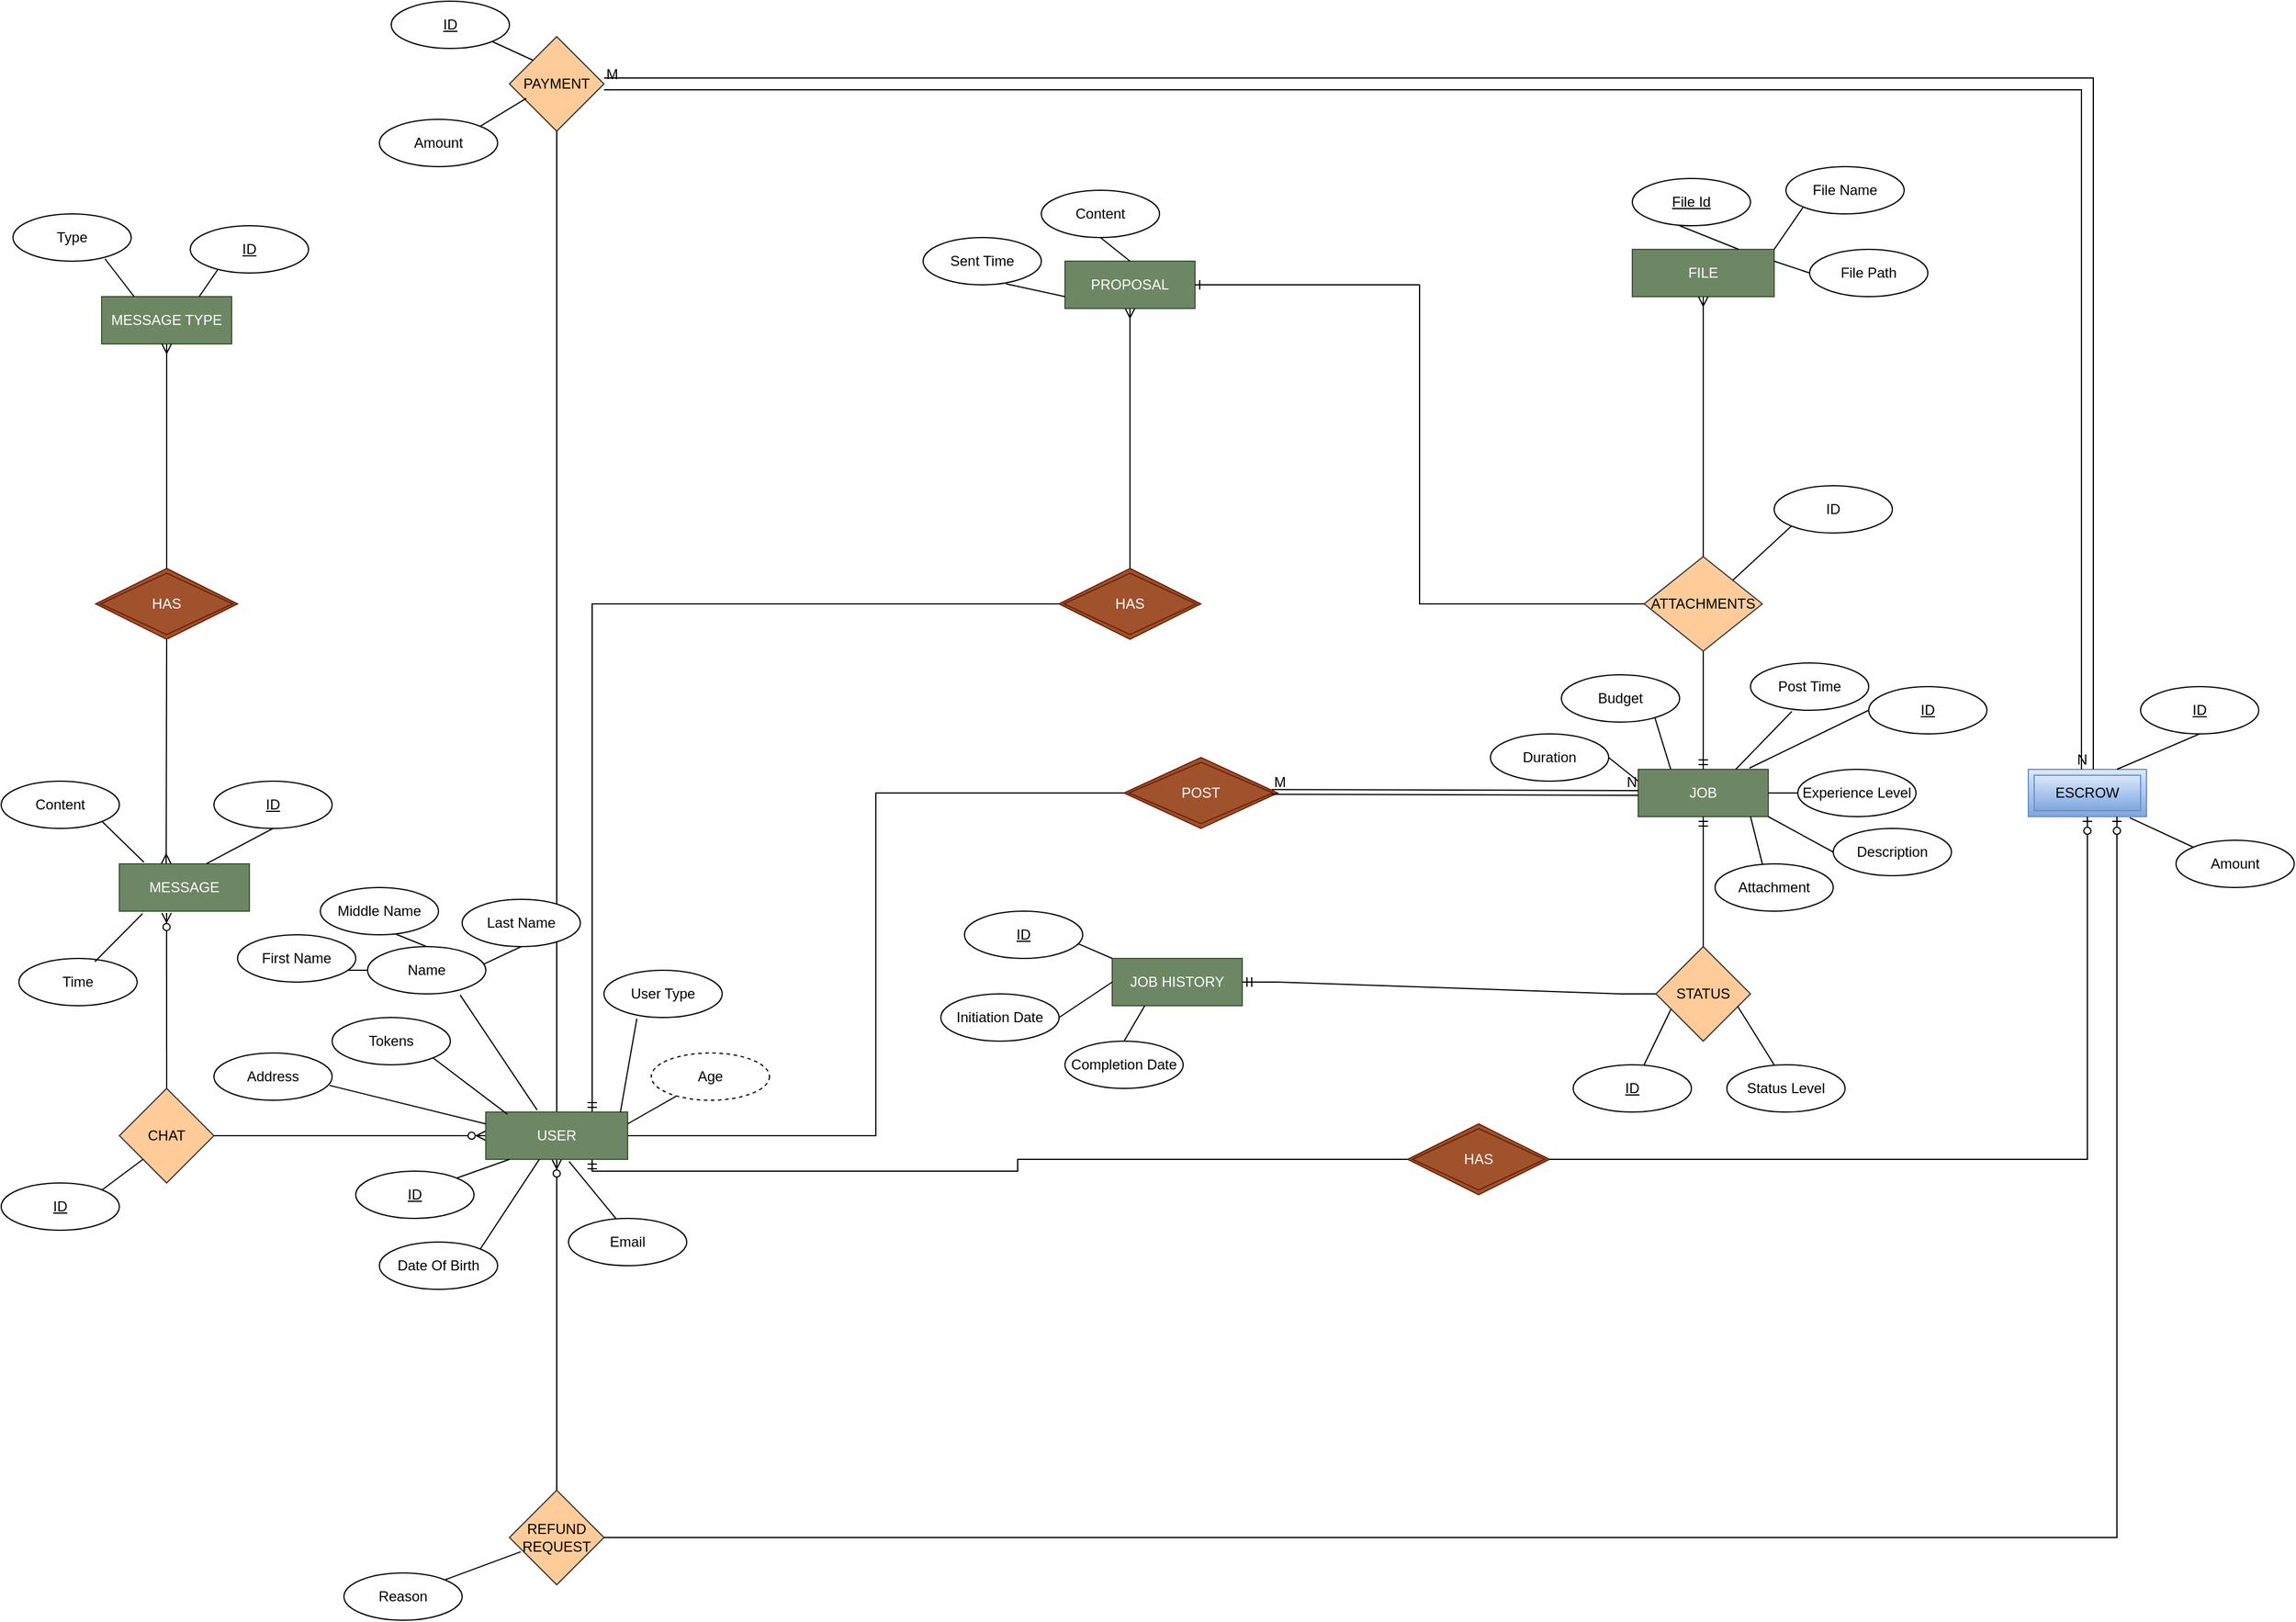 <mxfile version="20.8.0" type="device"><diagram id="jLykfGM4OOGnVrVtUI8B" name="Page-1"><mxGraphModel dx="2666" dy="2072" grid="1" gridSize="10" guides="1" tooltips="1" connect="1" arrows="1" fold="1" page="1" pageScale="1" pageWidth="850" pageHeight="1100" background="none" math="0" shadow="0"><root><mxCell id="0"/><mxCell id="1" parent="0"/><mxCell id="cYF4TJXPTlFzOZwIOMZ9-2" value="PROPOSAL" style="rounded=0;whiteSpace=wrap;html=1;fillColor=#6d8764;strokeColor=#3A5431;fontColor=#ffffff;" vertex="1" parent="1"><mxGeometry x="410" y="-230" width="110" height="40" as="geometry"/></mxCell><mxCell id="cYF4TJXPTlFzOZwIOMZ9-3" value="JOB" style="rounded=0;whiteSpace=wrap;html=1;glass=0;fillColor=#6d8764;strokeColor=#3A5431;fontColor=#ffffff;" vertex="1" parent="1"><mxGeometry x="895" y="200" width="110" height="40" as="geometry"/></mxCell><mxCell id="cYF4TJXPTlFzOZwIOMZ9-4" value="JOB HISTORY" style="rounded=0;whiteSpace=wrap;html=1;glass=0;fillColor=#6d8764;strokeColor=#3A5431;fontColor=#ffffff;" vertex="1" parent="1"><mxGeometry x="450" y="360" width="110" height="40" as="geometry"/></mxCell><mxCell id="cYF4TJXPTlFzOZwIOMZ9-12" value="MESSAGE TYPE" style="rounded=0;whiteSpace=wrap;html=1;glass=0;fillColor=#6d8764;strokeColor=#3A5431;fontColor=#ffffff;" vertex="1" parent="1"><mxGeometry x="-405" y="-200" width="110" height="40" as="geometry"/></mxCell><mxCell id="cYF4TJXPTlFzOZwIOMZ9-14" value="MESSAGE" style="rounded=0;whiteSpace=wrap;html=1;glass=0;fillColor=#6d8764;strokeColor=#3A5431;fontColor=#ffffff;" vertex="1" parent="1"><mxGeometry x="-390" y="280" width="110" height="40" as="geometry"/></mxCell><mxCell id="cYF4TJXPTlFzOZwIOMZ9-17" value="CHAT" style="rhombus;whiteSpace=wrap;html=1;rounded=0;glass=0;fillColor=#ffcc99;strokeColor=#36393d;" vertex="1" parent="1"><mxGeometry x="-390" y="470" width="80" height="80" as="geometry"/></mxCell><mxCell id="cYF4TJXPTlFzOZwIOMZ9-23" value="PAYMENT" style="rhombus;whiteSpace=wrap;html=1;rounded=0;glass=0;fillColor=#ffcc99;strokeColor=#36393d;" vertex="1" parent="1"><mxGeometry x="-60" y="-420" width="80" height="80" as="geometry"/></mxCell><mxCell id="cYF4TJXPTlFzOZwIOMZ9-28" value="STATUS" style="rhombus;whiteSpace=wrap;html=1;rounded=0;glass=0;fillColor=#ffcc99;strokeColor=#36393d;" vertex="1" parent="1"><mxGeometry x="910" y="350" width="80" height="80" as="geometry"/></mxCell><mxCell id="cYF4TJXPTlFzOZwIOMZ9-33" value="REFUND REQUEST" style="rhombus;whiteSpace=wrap;html=1;rounded=0;glass=0;fillColor=#ffcc99;strokeColor=#36393d;" vertex="1" parent="1"><mxGeometry x="-60" y="810" width="80" height="80" as="geometry"/></mxCell><mxCell id="cYF4TJXPTlFzOZwIOMZ9-55" value="FILE" style="whiteSpace=wrap;html=1;rounded=0;glass=0;fillColor=#6d8764;strokeColor=#3A5431;fontColor=#ffffff;" vertex="1" parent="1"><mxGeometry x="890" y="-240" width="120" height="40" as="geometry"/></mxCell><mxCell id="cYF4TJXPTlFzOZwIOMZ9-57" value="ATTACHMENTS" style="rhombus;whiteSpace=wrap;html=1;rounded=0;glass=0;fillColor=#ffcc99;strokeColor=#36393d;" vertex="1" parent="1"><mxGeometry x="900" y="20" width="100" height="80" as="geometry"/></mxCell><mxCell id="cYF4TJXPTlFzOZwIOMZ9-64" value="POST" style="shape=rhombus;double=1;perimeter=rhombusPerimeter;whiteSpace=wrap;html=1;align=center;rounded=0;glass=0;fillColor=#a0522d;strokeColor=#6D1F00;fontColor=#ffffff;" vertex="1" parent="1"><mxGeometry x="460" y="190" width="130" height="60" as="geometry"/></mxCell><mxCell id="cYF4TJXPTlFzOZwIOMZ9-78" value="ESCROW" style="shape=ext;margin=3;double=1;whiteSpace=wrap;html=1;align=center;rounded=0;glass=0;fillColor=#dae8fc;gradientColor=#7ea6e0;strokeColor=#6c8ebf;" vertex="1" parent="1"><mxGeometry x="1225" y="200" width="100" height="40" as="geometry"/></mxCell><mxCell id="cYF4TJXPTlFzOZwIOMZ9-79" value="HAS" style="shape=rhombus;double=1;perimeter=rhombusPerimeter;whiteSpace=wrap;html=1;align=center;rounded=0;glass=0;fillColor=#a0522d;strokeColor=#6D1F00;fontColor=#ffffff;" vertex="1" parent="1"><mxGeometry x="-410" y="30" width="120" height="60" as="geometry"/></mxCell><mxCell id="cYF4TJXPTlFzOZwIOMZ9-80" value="HAS" style="shape=rhombus;double=1;perimeter=rhombusPerimeter;whiteSpace=wrap;html=1;align=center;rounded=0;glass=0;fillColor=#a0522d;strokeColor=#6D1F00;fontColor=#ffffff;" vertex="1" parent="1"><mxGeometry x="700" y="500" width="120" height="60" as="geometry"/></mxCell><mxCell id="cYF4TJXPTlFzOZwIOMZ9-81" value="" style="endArrow=none;html=1;rounded=0;entryX=0;entryY=0.5;entryDx=0;entryDy=0;startArrow=none;edgeStyle=orthogonalEdgeStyle;" edge="1" parent="1" source="cYF4TJXPTlFzOZwIOMZ9-40" target="cYF4TJXPTlFzOZwIOMZ9-64"><mxGeometry relative="1" as="geometry"><mxPoint x="320" y="219" as="sourcePoint"/><mxPoint x="450" y="219" as="targetPoint"/></mxGeometry></mxCell><mxCell id="cYF4TJXPTlFzOZwIOMZ9-84" value="" style="shape=link;html=1;rounded=0;entryX=0;entryY=0.5;entryDx=0;entryDy=0;" edge="1" parent="1" target="cYF4TJXPTlFzOZwIOMZ9-3"><mxGeometry relative="1" as="geometry"><mxPoint x="585" y="219.09" as="sourcePoint"/><mxPoint x="730" y="219" as="targetPoint"/></mxGeometry></mxCell><mxCell id="cYF4TJXPTlFzOZwIOMZ9-85" value="M" style="resizable=0;html=1;align=left;verticalAlign=bottom;rounded=0;glass=0;" connectable="0" vertex="1" parent="cYF4TJXPTlFzOZwIOMZ9-84"><mxGeometry x="-1" relative="1" as="geometry"/></mxCell><mxCell id="cYF4TJXPTlFzOZwIOMZ9-86" value="N" style="resizable=0;html=1;align=right;verticalAlign=bottom;rounded=0;glass=0;" connectable="0" vertex="1" parent="cYF4TJXPTlFzOZwIOMZ9-84"><mxGeometry x="1" relative="1" as="geometry"/></mxCell><mxCell id="cYF4TJXPTlFzOZwIOMZ9-89" value="" style="fontSize=12;html=1;endArrow=ERmandOne;rounded=0;exitX=0.5;exitY=0;exitDx=0;exitDy=0;entryX=0.5;entryY=1;entryDx=0;entryDy=0;" edge="1" parent="1" source="cYF4TJXPTlFzOZwIOMZ9-28" target="cYF4TJXPTlFzOZwIOMZ9-3"><mxGeometry x="-0.761" y="-120" width="100" height="100" relative="1" as="geometry"><mxPoint x="850" y="210" as="sourcePoint"/><mxPoint x="720" y="240" as="targetPoint"/><mxPoint as="offset"/></mxGeometry></mxCell><mxCell id="cYF4TJXPTlFzOZwIOMZ9-90" value="" style="edgeStyle=entityRelationEdgeStyle;fontSize=12;html=1;endArrow=ERmandOne;rounded=0;entryX=1;entryY=0.5;entryDx=0;entryDy=0;exitX=0;exitY=0.5;exitDx=0;exitDy=0;" edge="1" parent="1" source="cYF4TJXPTlFzOZwIOMZ9-28" target="cYF4TJXPTlFzOZwIOMZ9-4"><mxGeometry x="-0.761" y="-140" width="100" height="100" relative="1" as="geometry"><mxPoint x="680" y="350" as="sourcePoint"/><mxPoint x="550" y="330" as="targetPoint"/><mxPoint as="offset"/></mxGeometry></mxCell><mxCell id="cYF4TJXPTlFzOZwIOMZ9-92" value="" style="fontSize=12;html=1;endArrow=ERmany;rounded=0;exitX=0.5;exitY=0;exitDx=0;exitDy=0;entryX=0.5;entryY=1;entryDx=0;entryDy=0;" edge="1" parent="1" source="cYF4TJXPTlFzOZwIOMZ9-79" target="cYF4TJXPTlFzOZwIOMZ9-12"><mxGeometry x="-0.543" y="-15" width="100" height="100" relative="1" as="geometry"><mxPoint x="380" y="-280" as="sourcePoint"/><mxPoint x="90" y="-100" as="targetPoint"/><mxPoint as="offset"/></mxGeometry></mxCell><mxCell id="cYF4TJXPTlFzOZwIOMZ9-93" value="" style="fontSize=12;html=1;endArrow=ERmany;rounded=0;exitX=0.5;exitY=1;exitDx=0;exitDy=0;entryX=0.36;entryY=-0.006;entryDx=0;entryDy=0;entryPerimeter=0;" edge="1" parent="1" source="cYF4TJXPTlFzOZwIOMZ9-79" target="cYF4TJXPTlFzOZwIOMZ9-14"><mxGeometry width="100" height="100" relative="1" as="geometry"><mxPoint x="380" y="200" as="sourcePoint"/><mxPoint x="95" y="110" as="targetPoint"/></mxGeometry></mxCell><mxCell id="cYF4TJXPTlFzOZwIOMZ9-94" value="" style="fontSize=12;html=1;endArrow=ERzeroToMany;endFill=1;rounded=0;exitX=0.5;exitY=0;exitDx=0;exitDy=0;" edge="1" parent="1" source="cYF4TJXPTlFzOZwIOMZ9-33" target="cYF4TJXPTlFzOZwIOMZ9-40"><mxGeometry width="100" height="100" relative="1" as="geometry"><mxPoint x="230" y="590" as="sourcePoint"/><mxPoint x="200" y="570" as="targetPoint"/></mxGeometry></mxCell><mxCell id="cYF4TJXPTlFzOZwIOMZ9-95" value="" style="fontSize=12;html=1;endArrow=ERzeroToOne;endFill=1;rounded=0;exitX=1;exitY=0.5;exitDx=0;exitDy=0;edgeStyle=orthogonalEdgeStyle;entryX=0.75;entryY=1;entryDx=0;entryDy=0;" edge="1" parent="1" source="cYF4TJXPTlFzOZwIOMZ9-33" target="cYF4TJXPTlFzOZwIOMZ9-78"><mxGeometry width="100" height="100" relative="1" as="geometry"><mxPoint x="350" y="550" as="sourcePoint"/><mxPoint x="1070" y="290" as="targetPoint"/></mxGeometry></mxCell><mxCell id="cYF4TJXPTlFzOZwIOMZ9-96" value="" style="fontSize=12;html=1;endArrow=ERmandOne;rounded=0;entryX=0.75;entryY=1;entryDx=0;entryDy=0;edgeStyle=orthogonalEdgeStyle;exitX=0;exitY=0.5;exitDx=0;exitDy=0;" edge="1" parent="1" source="cYF4TJXPTlFzOZwIOMZ9-80" target="cYF4TJXPTlFzOZwIOMZ9-40"><mxGeometry width="100" height="100" relative="1" as="geometry"><mxPoint x="290" y="540" as="sourcePoint"/><mxPoint x="480" y="170" as="targetPoint"/></mxGeometry></mxCell><mxCell id="cYF4TJXPTlFzOZwIOMZ9-98" value="" style="edgeStyle=orthogonalEdgeStyle;fontSize=12;html=1;endArrow=ERzeroToOne;endFill=1;rounded=0;exitX=1;exitY=0.5;exitDx=0;exitDy=0;entryX=0.5;entryY=1;entryDx=0;entryDy=0;" edge="1" parent="1" source="cYF4TJXPTlFzOZwIOMZ9-80" target="cYF4TJXPTlFzOZwIOMZ9-78"><mxGeometry width="100" height="100" relative="1" as="geometry"><mxPoint x="380" y="270" as="sourcePoint"/><mxPoint x="1050" y="250" as="targetPoint"/></mxGeometry></mxCell><mxCell id="cYF4TJXPTlFzOZwIOMZ9-99" value="" style="shape=link;html=1;rounded=0;width=10;exitX=1;exitY=0.5;exitDx=0;exitDy=0;edgeStyle=orthogonalEdgeStyle;entryX=0.5;entryY=0;entryDx=0;entryDy=0;" edge="1" parent="1" source="cYF4TJXPTlFzOZwIOMZ9-23" target="cYF4TJXPTlFzOZwIOMZ9-78"><mxGeometry relative="1" as="geometry"><mxPoint x="430" y="-160.91" as="sourcePoint"/><mxPoint x="1060" y="140" as="targetPoint"/></mxGeometry></mxCell><mxCell id="cYF4TJXPTlFzOZwIOMZ9-100" value="M" style="resizable=0;html=1;align=left;verticalAlign=bottom;rounded=0;glass=0;" connectable="0" vertex="1" parent="cYF4TJXPTlFzOZwIOMZ9-99"><mxGeometry x="-1" relative="1" as="geometry"/></mxCell><mxCell id="cYF4TJXPTlFzOZwIOMZ9-101" value="N" style="resizable=0;html=1;align=right;verticalAlign=bottom;rounded=0;glass=0;" connectable="0" vertex="1" parent="cYF4TJXPTlFzOZwIOMZ9-99"><mxGeometry x="1" relative="1" as="geometry"/></mxCell><mxCell id="cYF4TJXPTlFzOZwIOMZ9-102" value="" style="endArrow=none;html=1;rounded=0;exitX=0.5;exitY=1;exitDx=0;exitDy=0;entryX=0.5;entryY=0;entryDx=0;entryDy=0;" edge="1" parent="1" source="cYF4TJXPTlFzOZwIOMZ9-23" target="cYF4TJXPTlFzOZwIOMZ9-40"><mxGeometry relative="1" as="geometry"><mxPoint x="270" y="-100" as="sourcePoint"/><mxPoint x="250" y="210" as="targetPoint"/></mxGeometry></mxCell><mxCell id="cYF4TJXPTlFzOZwIOMZ9-103" value="" style="fontSize=12;html=1;endArrow=ERzeroToMany;endFill=1;rounded=0;entryX=0.363;entryY=1.036;entryDx=0;entryDy=0;entryPerimeter=0;exitX=0.5;exitY=0;exitDx=0;exitDy=0;" edge="1" parent="1" source="cYF4TJXPTlFzOZwIOMZ9-17" target="cYF4TJXPTlFzOZwIOMZ9-14"><mxGeometry width="100" height="100" relative="1" as="geometry"><mxPoint x="380" y="260" as="sourcePoint"/><mxPoint x="100" y="170" as="targetPoint"/></mxGeometry></mxCell><mxCell id="cYF4TJXPTlFzOZwIOMZ9-104" value="" style="edgeStyle=entityRelationEdgeStyle;fontSize=12;html=1;endArrow=ERzeroToMany;endFill=1;rounded=0;exitX=1;exitY=0.5;exitDx=0;exitDy=0;entryX=0;entryY=0.5;entryDx=0;entryDy=0;" edge="1" parent="1" source="cYF4TJXPTlFzOZwIOMZ9-17" target="cYF4TJXPTlFzOZwIOMZ9-40"><mxGeometry width="100" height="100" relative="1" as="geometry"><mxPoint x="380" y="260" as="sourcePoint"/><mxPoint x="480" y="160" as="targetPoint"/></mxGeometry></mxCell><mxCell id="cYF4TJXPTlFzOZwIOMZ9-105" value="" style="fontSize=12;html=1;endArrow=ERmany;rounded=0;entryX=0.5;entryY=1;entryDx=0;entryDy=0;exitX=0.5;exitY=0;exitDx=0;exitDy=0;" edge="1" parent="1" source="cYF4TJXPTlFzOZwIOMZ9-57" target="cYF4TJXPTlFzOZwIOMZ9-55"><mxGeometry width="100" height="100" relative="1" as="geometry"><mxPoint x="380" y="300" as="sourcePoint"/><mxPoint x="770" y="-30" as="targetPoint"/></mxGeometry></mxCell><mxCell id="cYF4TJXPTlFzOZwIOMZ9-107" value="" style="fontSize=12;html=1;endArrow=ERmandOne;rounded=0;exitX=0.5;exitY=1;exitDx=0;exitDy=0;entryX=0.5;entryY=0;entryDx=0;entryDy=0;" edge="1" parent="1" source="cYF4TJXPTlFzOZwIOMZ9-57" target="cYF4TJXPTlFzOZwIOMZ9-3"><mxGeometry width="100" height="100" relative="1" as="geometry"><mxPoint x="380" y="300" as="sourcePoint"/><mxPoint x="780" y="160" as="targetPoint"/></mxGeometry></mxCell><mxCell id="cYF4TJXPTlFzOZwIOMZ9-108" value="HAS" style="shape=rhombus;double=1;perimeter=rhombusPerimeter;whiteSpace=wrap;html=1;align=center;rounded=0;glass=0;fillColor=#a0522d;strokeColor=#6D1F00;fontColor=#ffffff;" vertex="1" parent="1"><mxGeometry x="405" y="30" width="120" height="60" as="geometry"/></mxCell><mxCell id="cYF4TJXPTlFzOZwIOMZ9-109" value="" style="fontSize=12;html=1;endArrow=ERmandOne;rounded=0;exitX=0;exitY=0.5;exitDx=0;exitDy=0;entryX=0.75;entryY=0;entryDx=0;entryDy=0;edgeStyle=orthogonalEdgeStyle;" edge="1" parent="1" source="cYF4TJXPTlFzOZwIOMZ9-108" target="cYF4TJXPTlFzOZwIOMZ9-40"><mxGeometry width="100" height="100" relative="1" as="geometry"><mxPoint x="380" y="300" as="sourcePoint"/><mxPoint x="310" y="170" as="targetPoint"/></mxGeometry></mxCell><mxCell id="cYF4TJXPTlFzOZwIOMZ9-110" value="" style="fontSize=12;html=1;endArrow=ERmany;rounded=0;exitX=0.5;exitY=0;exitDx=0;exitDy=0;entryX=0.5;entryY=1;entryDx=0;entryDy=0;" edge="1" parent="1" source="cYF4TJXPTlFzOZwIOMZ9-108" target="cYF4TJXPTlFzOZwIOMZ9-2"><mxGeometry width="100" height="100" relative="1" as="geometry"><mxPoint x="380" y="300" as="sourcePoint"/><mxPoint x="480" y="200" as="targetPoint"/></mxGeometry></mxCell><mxCell id="cYF4TJXPTlFzOZwIOMZ9-111" value="" style="fontSize=12;html=1;endArrow=ERone;endFill=1;rounded=0;entryX=1;entryY=0.5;entryDx=0;entryDy=0;exitX=0;exitY=0.5;exitDx=0;exitDy=0;edgeStyle=orthogonalEdgeStyle;" edge="1" parent="1" source="cYF4TJXPTlFzOZwIOMZ9-57" target="cYF4TJXPTlFzOZwIOMZ9-2"><mxGeometry width="100" height="100" relative="1" as="geometry"><mxPoint x="720" y="50" as="sourcePoint"/><mxPoint x="570" y="-20" as="targetPoint"/></mxGeometry></mxCell><mxCell id="cYF4TJXPTlFzOZwIOMZ9-40" value="USER" style="rounded=0;whiteSpace=wrap;html=1;glass=0;fillColor=#6d8764;strokeColor=#3A5431;fontColor=#ffffff;" vertex="1" parent="1"><mxGeometry x="-80" y="490" width="120" height="40" as="geometry"/></mxCell><mxCell id="cYF4TJXPTlFzOZwIOMZ9-124" value="" style="edgeStyle=orthogonalEdgeStyle;rounded=0;orthogonalLoop=1;jettySize=auto;html=1;" edge="1" parent="1" source="cYF4TJXPTlFzOZwIOMZ9-121" target="cYF4TJXPTlFzOZwIOMZ9-123"><mxGeometry relative="1" as="geometry"/></mxCell><mxCell id="cYF4TJXPTlFzOZwIOMZ9-121" value="Name" style="ellipse;whiteSpace=wrap;html=1;align=center;rounded=0;glass=0;" vertex="1" parent="1"><mxGeometry x="-180" y="350" width="100" height="40" as="geometry"/></mxCell><mxCell id="cYF4TJXPTlFzOZwIOMZ9-122" value="ID" style="ellipse;whiteSpace=wrap;html=1;align=center;fontStyle=4;rounded=0;glass=0;" vertex="1" parent="1"><mxGeometry x="-190" y="540" width="100" height="40" as="geometry"/></mxCell><mxCell id="cYF4TJXPTlFzOZwIOMZ9-123" value="First Name" style="ellipse;whiteSpace=wrap;html=1;align=center;rounded=0;glass=0;" vertex="1" parent="1"><mxGeometry x="-290" y="340" width="100" height="40" as="geometry"/></mxCell><mxCell id="cYF4TJXPTlFzOZwIOMZ9-125" value="Middle Name" style="ellipse;whiteSpace=wrap;html=1;align=center;rounded=0;glass=0;" vertex="1" parent="1"><mxGeometry x="-220" y="300" width="100" height="40" as="geometry"/></mxCell><mxCell id="cYF4TJXPTlFzOZwIOMZ9-128" value="Last Name" style="ellipse;whiteSpace=wrap;html=1;align=center;rounded=0;glass=0;" vertex="1" parent="1"><mxGeometry x="-100" y="310" width="100" height="40" as="geometry"/></mxCell><mxCell id="cYF4TJXPTlFzOZwIOMZ9-130" value="Date Of Birth" style="ellipse;whiteSpace=wrap;html=1;align=center;rounded=0;glass=0;" vertex="1" parent="1"><mxGeometry x="-170" y="600" width="100" height="40" as="geometry"/></mxCell><mxCell id="cYF4TJXPTlFzOZwIOMZ9-131" value="User Type" style="ellipse;whiteSpace=wrap;html=1;align=center;rounded=0;glass=0;" vertex="1" parent="1"><mxGeometry x="20" y="370" width="100" height="40" as="geometry"/></mxCell><mxCell id="cYF4TJXPTlFzOZwIOMZ9-132" value="Email" style="ellipse;whiteSpace=wrap;html=1;align=center;rounded=0;glass=0;" vertex="1" parent="1"><mxGeometry x="-10" y="580" width="100" height="40" as="geometry"/></mxCell><mxCell id="cYF4TJXPTlFzOZwIOMZ9-133" value="Address" style="ellipse;whiteSpace=wrap;html=1;align=center;rounded=0;glass=0;" vertex="1" parent="1"><mxGeometry x="-310" y="440" width="100" height="40" as="geometry"/></mxCell><mxCell id="cYF4TJXPTlFzOZwIOMZ9-134" value="Tokens" style="ellipse;whiteSpace=wrap;html=1;align=center;rounded=0;glass=0;" vertex="1" parent="1"><mxGeometry x="-210" y="410" width="100" height="40" as="geometry"/></mxCell><mxCell id="cYF4TJXPTlFzOZwIOMZ9-135" value="Age" style="ellipse;whiteSpace=wrap;html=1;align=center;dashed=1;rounded=0;glass=0;" vertex="1" parent="1"><mxGeometry x="60" y="440" width="100" height="40" as="geometry"/></mxCell><mxCell id="cYF4TJXPTlFzOZwIOMZ9-137" value="" style="endArrow=none;html=1;rounded=0;exitX=0.983;exitY=0.371;exitDx=0;exitDy=0;exitPerimeter=0;entryX=0.5;entryY=1;entryDx=0;entryDy=0;" edge="1" parent="1" source="cYF4TJXPTlFzOZwIOMZ9-121" target="cYF4TJXPTlFzOZwIOMZ9-128"><mxGeometry relative="1" as="geometry"><mxPoint x="-10" y="470" as="sourcePoint"/><mxPoint x="150" y="470" as="targetPoint"/></mxGeometry></mxCell><mxCell id="cYF4TJXPTlFzOZwIOMZ9-138" value="" style="endArrow=none;html=1;rounded=0;exitX=0.643;exitY=0.99;exitDx=0;exitDy=0;exitPerimeter=0;" edge="1" parent="1" source="cYF4TJXPTlFzOZwIOMZ9-125"><mxGeometry relative="1" as="geometry"><mxPoint x="-10" y="470" as="sourcePoint"/><mxPoint x="-130" y="350" as="targetPoint"/></mxGeometry></mxCell><mxCell id="cYF4TJXPTlFzOZwIOMZ9-140" value="" style="endArrow=none;html=1;rounded=0;exitX=0.978;exitY=0.686;exitDx=0;exitDy=0;exitPerimeter=0;entryX=0;entryY=0.25;entryDx=0;entryDy=0;" edge="1" parent="1" source="cYF4TJXPTlFzOZwIOMZ9-133" target="cYF4TJXPTlFzOZwIOMZ9-40"><mxGeometry relative="1" as="geometry"><mxPoint x="-90" y="470" as="sourcePoint"/><mxPoint x="70" y="470" as="targetPoint"/></mxGeometry></mxCell><mxCell id="cYF4TJXPTlFzOZwIOMZ9-141" value="" style="endArrow=none;html=1;rounded=0;exitX=1;exitY=1;exitDx=0;exitDy=0;entryX=0.152;entryY=0.045;entryDx=0;entryDy=0;entryPerimeter=0;" edge="1" parent="1" source="cYF4TJXPTlFzOZwIOMZ9-134" target="cYF4TJXPTlFzOZwIOMZ9-40"><mxGeometry relative="1" as="geometry"><mxPoint x="-201.3" y="482.64" as="sourcePoint"/><mxPoint x="-70" y="510" as="targetPoint"/></mxGeometry></mxCell><mxCell id="cYF4TJXPTlFzOZwIOMZ9-142" value="" style="endArrow=none;html=1;rounded=0;exitX=0.783;exitY=1.023;exitDx=0;exitDy=0;entryX=0.362;entryY=-0.042;entryDx=0;entryDy=0;entryPerimeter=0;exitPerimeter=0;" edge="1" parent="1" source="cYF4TJXPTlFzOZwIOMZ9-121" target="cYF4TJXPTlFzOZwIOMZ9-40"><mxGeometry relative="1" as="geometry"><mxPoint x="-114.799" y="454.204" as="sourcePoint"/><mxPoint x="-51.76" y="501.8" as="targetPoint"/></mxGeometry></mxCell><mxCell id="cYF4TJXPTlFzOZwIOMZ9-143" value="" style="endArrow=none;html=1;rounded=0;exitX=0.278;exitY=1.023;exitDx=0;exitDy=0;entryX=0.949;entryY=0.001;entryDx=0;entryDy=0;entryPerimeter=0;exitPerimeter=0;" edge="1" parent="1" source="cYF4TJXPTlFzOZwIOMZ9-131" target="cYF4TJXPTlFzOZwIOMZ9-40"><mxGeometry relative="1" as="geometry"><mxPoint x="-91.7" y="400.92" as="sourcePoint"/><mxPoint x="-26.56" y="498.32" as="targetPoint"/></mxGeometry></mxCell><mxCell id="cYF4TJXPTlFzOZwIOMZ9-144" value="" style="endArrow=none;html=1;rounded=0;entryX=1;entryY=0.25;entryDx=0;entryDy=0;" edge="1" parent="1" source="cYF4TJXPTlFzOZwIOMZ9-135" target="cYF4TJXPTlFzOZwIOMZ9-40"><mxGeometry relative="1" as="geometry"><mxPoint x="57.8" y="420.92" as="sourcePoint"/><mxPoint x="43.88" y="500.04" as="targetPoint"/></mxGeometry></mxCell><mxCell id="cYF4TJXPTlFzOZwIOMZ9-146" value="" style="endArrow=none;html=1;rounded=0;entryX=0.587;entryY=1.045;entryDx=0;entryDy=0;entryPerimeter=0;exitX=0.4;exitY=0;exitDx=0;exitDy=0;exitPerimeter=0;" edge="1" parent="1" source="cYF4TJXPTlFzOZwIOMZ9-132" target="cYF4TJXPTlFzOZwIOMZ9-40"><mxGeometry relative="1" as="geometry"><mxPoint x="91.447" y="486.418" as="sourcePoint"/><mxPoint x="50" y="510" as="targetPoint"/></mxGeometry></mxCell><mxCell id="cYF4TJXPTlFzOZwIOMZ9-147" value="" style="endArrow=none;html=1;rounded=0;entryX=0.377;entryY=1.001;entryDx=0;entryDy=0;entryPerimeter=0;exitX=1;exitY=0;exitDx=0;exitDy=0;" edge="1" parent="1" source="cYF4TJXPTlFzOZwIOMZ9-130" target="cYF4TJXPTlFzOZwIOMZ9-40"><mxGeometry relative="1" as="geometry"><mxPoint x="10" y="580" as="sourcePoint"/><mxPoint x="0.44" y="541.8" as="targetPoint"/></mxGeometry></mxCell><mxCell id="cYF4TJXPTlFzOZwIOMZ9-148" value="" style="endArrow=none;html=1;rounded=0;entryX=0.167;entryY=1;entryDx=0;entryDy=0;entryPerimeter=0;exitX=1;exitY=0;exitDx=0;exitDy=0;" edge="1" parent="1" source="cYF4TJXPTlFzOZwIOMZ9-122" target="cYF4TJXPTlFzOZwIOMZ9-40"><mxGeometry relative="1" as="geometry"><mxPoint x="-80" y="610" as="sourcePoint"/><mxPoint x="-24.76" y="540.04" as="targetPoint"/></mxGeometry></mxCell><mxCell id="cYF4TJXPTlFzOZwIOMZ9-150" value="Description" style="ellipse;whiteSpace=wrap;html=1;align=center;rounded=0;glass=0;" vertex="1" parent="1"><mxGeometry x="1060" y="250" width="100" height="40" as="geometry"/></mxCell><mxCell id="cYF4TJXPTlFzOZwIOMZ9-151" value="ID" style="ellipse;whiteSpace=wrap;html=1;align=center;fontStyle=4;rounded=0;glass=0;" vertex="1" parent="1"><mxGeometry x="1090" y="130" width="100" height="40" as="geometry"/></mxCell><mxCell id="cYF4TJXPTlFzOZwIOMZ9-152" value="Post Time" style="ellipse;whiteSpace=wrap;html=1;align=center;rounded=0;glass=0;" vertex="1" parent="1"><mxGeometry x="990" y="110" width="100" height="40" as="geometry"/></mxCell><mxCell id="cYF4TJXPTlFzOZwIOMZ9-153" value="Experience Level" style="ellipse;whiteSpace=wrap;html=1;align=center;rounded=0;glass=0;" vertex="1" parent="1"><mxGeometry x="1030" y="200" width="100" height="40" as="geometry"/></mxCell><mxCell id="cYF4TJXPTlFzOZwIOMZ9-154" value="Attachment" style="ellipse;whiteSpace=wrap;html=1;align=center;rounded=0;glass=0;" vertex="1" parent="1"><mxGeometry x="960" y="280" width="100" height="40" as="geometry"/></mxCell><mxCell id="cYF4TJXPTlFzOZwIOMZ9-155" value="Duration" style="ellipse;whiteSpace=wrap;html=1;align=center;rounded=0;glass=0;" vertex="1" parent="1"><mxGeometry x="770" y="170" width="100" height="40" as="geometry"/></mxCell><mxCell id="cYF4TJXPTlFzOZwIOMZ9-156" value="Budget" style="ellipse;whiteSpace=wrap;html=1;align=center;rounded=0;glass=0;" vertex="1" parent="1"><mxGeometry x="830" y="120" width="100" height="40" as="geometry"/></mxCell><mxCell id="cYF4TJXPTlFzOZwIOMZ9-160" value="" style="endArrow=none;html=1;rounded=0;exitX=0.855;exitY=-0.025;exitDx=0;exitDy=0;exitPerimeter=0;entryX=0;entryY=0.5;entryDx=0;entryDy=0;" edge="1" parent="1" source="cYF4TJXPTlFzOZwIOMZ9-3" target="cYF4TJXPTlFzOZwIOMZ9-151"><mxGeometry relative="1" as="geometry"><mxPoint x="890" y="170" as="sourcePoint"/><mxPoint x="1050" y="170" as="targetPoint"/></mxGeometry></mxCell><mxCell id="cYF4TJXPTlFzOZwIOMZ9-161" value="" style="endArrow=none;html=1;rounded=0;exitX=0.75;exitY=0;exitDx=0;exitDy=0;entryX=0.35;entryY=1.025;entryDx=0;entryDy=0;entryPerimeter=0;" edge="1" parent="1" source="cYF4TJXPTlFzOZwIOMZ9-3" target="cYF4TJXPTlFzOZwIOMZ9-152"><mxGeometry relative="1" as="geometry"><mxPoint x="999.05" y="209" as="sourcePoint"/><mxPoint x="1100" y="160" as="targetPoint"/></mxGeometry></mxCell><mxCell id="cYF4TJXPTlFzOZwIOMZ9-162" value="" style="endArrow=none;html=1;rounded=0;" edge="1" parent="1"><mxGeometry relative="1" as="geometry"><mxPoint x="990" y="240" as="sourcePoint"/><mxPoint x="1000" y="280" as="targetPoint"/></mxGeometry></mxCell><mxCell id="cYF4TJXPTlFzOZwIOMZ9-163" value="" style="endArrow=none;html=1;rounded=0;exitX=1;exitY=1;exitDx=0;exitDy=0;entryX=0;entryY=0.5;entryDx=0;entryDy=0;" edge="1" parent="1" source="cYF4TJXPTlFzOZwIOMZ9-3" target="cYF4TJXPTlFzOZwIOMZ9-150"><mxGeometry relative="1" as="geometry"><mxPoint x="1000.0" y="239" as="sourcePoint"/><mxPoint x="1100.95" y="190" as="targetPoint"/></mxGeometry></mxCell><mxCell id="cYF4TJXPTlFzOZwIOMZ9-164" value="" style="endArrow=none;html=1;rounded=0;exitX=0.25;exitY=0;exitDx=0;exitDy=0;entryX=0.79;entryY=0.9;entryDx=0;entryDy=0;entryPerimeter=0;" edge="1" parent="1" source="cYF4TJXPTlFzOZwIOMZ9-3" target="cYF4TJXPTlFzOZwIOMZ9-156"><mxGeometry relative="1" as="geometry"><mxPoint x="1009.05" y="219" as="sourcePoint"/><mxPoint x="1110" y="170" as="targetPoint"/></mxGeometry></mxCell><mxCell id="cYF4TJXPTlFzOZwIOMZ9-165" value="" style="endArrow=none;html=1;rounded=0;entryX=0;entryY=0.25;entryDx=0;entryDy=0;exitX=1;exitY=0.5;exitDx=0;exitDy=0;" edge="1" parent="1" source="cYF4TJXPTlFzOZwIOMZ9-155" target="cYF4TJXPTlFzOZwIOMZ9-3"><mxGeometry relative="1" as="geometry"><mxPoint x="870" y="200" as="sourcePoint"/><mxPoint x="960" y="151" as="targetPoint"/></mxGeometry></mxCell><mxCell id="cYF4TJXPTlFzOZwIOMZ9-166" value="" style="endArrow=none;html=1;rounded=0;exitX=1;exitY=0.5;exitDx=0;exitDy=0;entryX=0;entryY=0.5;entryDx=0;entryDy=0;" edge="1" parent="1" source="cYF4TJXPTlFzOZwIOMZ9-3" target="cYF4TJXPTlFzOZwIOMZ9-153"><mxGeometry relative="1" as="geometry"><mxPoint x="1015" y="250" as="sourcePoint"/><mxPoint x="1070" y="280" as="targetPoint"/></mxGeometry></mxCell><mxCell id="cYF4TJXPTlFzOZwIOMZ9-169" value="ID" style="ellipse;whiteSpace=wrap;html=1;align=center;fontStyle=4;rounded=0;glass=0;" vertex="1" parent="1"><mxGeometry x="325" y="320" width="100" height="40" as="geometry"/></mxCell><mxCell id="cYF4TJXPTlFzOZwIOMZ9-170" value="Initiation Date" style="ellipse;whiteSpace=wrap;html=1;align=center;rounded=0;glass=0;" vertex="1" parent="1"><mxGeometry x="305" y="390" width="100" height="40" as="geometry"/></mxCell><mxCell id="cYF4TJXPTlFzOZwIOMZ9-171" value="Completion Date" style="ellipse;whiteSpace=wrap;html=1;align=center;rounded=0;glass=0;" vertex="1" parent="1"><mxGeometry x="410" y="430" width="100" height="40" as="geometry"/></mxCell><mxCell id="cYF4TJXPTlFzOZwIOMZ9-172" value="" style="endArrow=none;html=1;rounded=0;entryX=1;entryY=0.5;entryDx=0;entryDy=0;exitX=0;exitY=0.5;exitDx=0;exitDy=0;" edge="1" parent="1" source="cYF4TJXPTlFzOZwIOMZ9-4" target="cYF4TJXPTlFzOZwIOMZ9-170"><mxGeometry relative="1" as="geometry"><mxPoint x="550" y="420" as="sourcePoint"/><mxPoint x="560" y="460" as="targetPoint"/></mxGeometry></mxCell><mxCell id="cYF4TJXPTlFzOZwIOMZ9-173" value="" style="endArrow=none;html=1;rounded=0;exitX=0;exitY=0;exitDx=0;exitDy=0;entryX=0.959;entryY=0.686;entryDx=0;entryDy=0;entryPerimeter=0;" edge="1" parent="1" source="cYF4TJXPTlFzOZwIOMZ9-4" target="cYF4TJXPTlFzOZwIOMZ9-169"><mxGeometry relative="1" as="geometry"><mxPoint x="415" y="300" as="sourcePoint"/><mxPoint x="425" y="340" as="targetPoint"/></mxGeometry></mxCell><mxCell id="cYF4TJXPTlFzOZwIOMZ9-174" value="" style="endArrow=none;html=1;rounded=0;exitX=0.25;exitY=1;exitDx=0;exitDy=0;entryX=0.5;entryY=0;entryDx=0;entryDy=0;" edge="1" parent="1" source="cYF4TJXPTlFzOZwIOMZ9-4" target="cYF4TJXPTlFzOZwIOMZ9-171"><mxGeometry relative="1" as="geometry"><mxPoint x="430" y="400" as="sourcePoint"/><mxPoint x="440" y="440" as="targetPoint"/></mxGeometry></mxCell><mxCell id="cYF4TJXPTlFzOZwIOMZ9-175" value="" style="endArrow=none;html=1;rounded=0;exitX=0.158;exitY=0.664;exitDx=0;exitDy=0;exitPerimeter=0;" edge="1" parent="1" source="cYF4TJXPTlFzOZwIOMZ9-28"><mxGeometry x="1" y="-162" relative="1" as="geometry"><mxPoint x="950" y="430" as="sourcePoint"/><mxPoint x="900" y="450" as="targetPoint"/><mxPoint x="97" y="111" as="offset"/></mxGeometry></mxCell><mxCell id="cYF4TJXPTlFzOZwIOMZ9-176" value="" style="endArrow=none;html=1;rounded=0;entryX=0.864;entryY=0.631;entryDx=0;entryDy=0;entryPerimeter=0;" edge="1" parent="1" target="cYF4TJXPTlFzOZwIOMZ9-28"><mxGeometry relative="1" as="geometry"><mxPoint x="1010" y="450" as="sourcePoint"/><mxPoint x="1020" y="300" as="targetPoint"/><Array as="points"/></mxGeometry></mxCell><mxCell id="cYF4TJXPTlFzOZwIOMZ9-177" value="ID" style="ellipse;whiteSpace=wrap;html=1;align=center;fontStyle=4;rounded=0;glass=0;" vertex="1" parent="1"><mxGeometry x="840" y="450" width="100" height="40" as="geometry"/></mxCell><mxCell id="cYF4TJXPTlFzOZwIOMZ9-178" value="Status Level" style="ellipse;whiteSpace=wrap;html=1;align=center;rounded=0;glass=0;" vertex="1" parent="1"><mxGeometry x="970" y="450" width="100" height="40" as="geometry"/></mxCell><mxCell id="cYF4TJXPTlFzOZwIOMZ9-179" value="Sent Time" style="ellipse;whiteSpace=wrap;html=1;align=center;rounded=0;glass=0;" vertex="1" parent="1"><mxGeometry x="290" y="-250" width="100" height="40" as="geometry"/></mxCell><mxCell id="cYF4TJXPTlFzOZwIOMZ9-182" value="Content" style="ellipse;whiteSpace=wrap;html=1;align=center;rounded=0;glass=0;" vertex="1" parent="1"><mxGeometry x="390" y="-290" width="100" height="40" as="geometry"/></mxCell><mxCell id="cYF4TJXPTlFzOZwIOMZ9-183" value="" style="endArrow=none;html=1;rounded=0;entryX=0;entryY=0.75;entryDx=0;entryDy=0;" edge="1" parent="1" target="cYF4TJXPTlFzOZwIOMZ9-2"><mxGeometry x="-1" y="206" relative="1" as="geometry"><mxPoint x="360" y="-210.87" as="sourcePoint"/><mxPoint x="410" y="-200" as="targetPoint"/><mxPoint x="-130" y="46" as="offset"/></mxGeometry></mxCell><mxCell id="cYF4TJXPTlFzOZwIOMZ9-184" value="" style="endArrow=none;html=1;rounded=0;entryX=0.5;entryY=1;entryDx=0;entryDy=0;exitX=0.5;exitY=0;exitDx=0;exitDy=0;" edge="1" parent="1" source="cYF4TJXPTlFzOZwIOMZ9-2" target="cYF4TJXPTlFzOZwIOMZ9-182"><mxGeometry x="-1" y="206" relative="1" as="geometry"><mxPoint x="370.0" y="-200.87" as="sourcePoint"/><mxPoint x="420" y="-190" as="targetPoint"/><mxPoint x="-130" y="46" as="offset"/></mxGeometry></mxCell><mxCell id="cYF4TJXPTlFzOZwIOMZ9-185" value="File Id" style="ellipse;whiteSpace=wrap;html=1;align=center;fontStyle=4;rounded=0;glass=0;" vertex="1" parent="1"><mxGeometry x="890" y="-300" width="100" height="40" as="geometry"/></mxCell><mxCell id="cYF4TJXPTlFzOZwIOMZ9-186" value="File Path" style="ellipse;whiteSpace=wrap;html=1;align=center;rounded=0;glass=0;" vertex="1" parent="1"><mxGeometry x="1040" y="-240" width="100" height="40" as="geometry"/></mxCell><mxCell id="cYF4TJXPTlFzOZwIOMZ9-187" value="File Name" style="ellipse;whiteSpace=wrap;html=1;align=center;rounded=0;glass=0;" vertex="1" parent="1"><mxGeometry x="1020" y="-310" width="100" height="40" as="geometry"/></mxCell><mxCell id="cYF4TJXPTlFzOZwIOMZ9-188" value="" style="endArrow=none;html=1;rounded=0;" edge="1" parent="1"><mxGeometry x="-1" y="206" relative="1" as="geometry"><mxPoint x="930.0" y="-260.0" as="sourcePoint"/><mxPoint x="980" y="-240" as="targetPoint"/><mxPoint x="-130" y="46" as="offset"/></mxGeometry></mxCell><mxCell id="cYF4TJXPTlFzOZwIOMZ9-189" value="" style="endArrow=none;html=1;rounded=0;entryX=0;entryY=1;entryDx=0;entryDy=0;exitX=1;exitY=0;exitDx=0;exitDy=0;" edge="1" parent="1" source="cYF4TJXPTlFzOZwIOMZ9-55" target="cYF4TJXPTlFzOZwIOMZ9-187"><mxGeometry x="-1" y="206" relative="1" as="geometry"><mxPoint x="940" y="-250" as="sourcePoint"/><mxPoint x="990" y="-230" as="targetPoint"/><mxPoint x="-130" y="46" as="offset"/></mxGeometry></mxCell><mxCell id="cYF4TJXPTlFzOZwIOMZ9-190" value="" style="endArrow=none;html=1;rounded=0;exitX=1;exitY=0.25;exitDx=0;exitDy=0;entryX=0;entryY=0.5;entryDx=0;entryDy=0;" edge="1" parent="1" source="cYF4TJXPTlFzOZwIOMZ9-55" target="cYF4TJXPTlFzOZwIOMZ9-186"><mxGeometry x="-1" y="206" relative="1" as="geometry"><mxPoint x="1010" y="-230" as="sourcePoint"/><mxPoint x="1040" y="-220" as="targetPoint"/><mxPoint x="-130" y="46" as="offset"/></mxGeometry></mxCell><mxCell id="cYF4TJXPTlFzOZwIOMZ9-193" value="" style="endArrow=none;html=1;rounded=0;exitX=1;exitY=0;exitDx=0;exitDy=0;entryX=0;entryY=1;entryDx=0;entryDy=0;" edge="1" parent="1" source="cYF4TJXPTlFzOZwIOMZ9-57" target="cYF4TJXPTlFzOZwIOMZ9-194"><mxGeometry relative="1" as="geometry"><mxPoint x="972.5" y="39" as="sourcePoint"/><mxPoint x="1020" y="-10" as="targetPoint"/></mxGeometry></mxCell><mxCell id="cYF4TJXPTlFzOZwIOMZ9-194" value="ID" style="ellipse;whiteSpace=wrap;html=1;align=center;rounded=0;glass=0;" vertex="1" parent="1"><mxGeometry x="1010" y="-40" width="100" height="40" as="geometry"/></mxCell><mxCell id="cYF4TJXPTlFzOZwIOMZ9-195" value="ID" style="ellipse;whiteSpace=wrap;html=1;align=center;fontStyle=4;rounded=0;glass=0;" vertex="1" parent="1"><mxGeometry x="-160" y="-450" width="100" height="40" as="geometry"/></mxCell><mxCell id="cYF4TJXPTlFzOZwIOMZ9-196" value="Amount" style="ellipse;whiteSpace=wrap;html=1;align=center;rounded=0;glass=0;" vertex="1" parent="1"><mxGeometry x="-170" y="-350" width="100" height="40" as="geometry"/></mxCell><mxCell id="cYF4TJXPTlFzOZwIOMZ9-197" value="" style="endArrow=none;html=1;rounded=0;entryX=0.179;entryY=0.653;entryDx=0;entryDy=0;entryPerimeter=0;exitX=1;exitY=0;exitDx=0;exitDy=0;" edge="1" parent="1" source="cYF4TJXPTlFzOZwIOMZ9-196" target="cYF4TJXPTlFzOZwIOMZ9-23"><mxGeometry relative="1" as="geometry"><mxPoint x="-100" y="-350" as="sourcePoint"/><mxPoint x="-30" y="-350" as="targetPoint"/></mxGeometry></mxCell><mxCell id="cYF4TJXPTlFzOZwIOMZ9-198" value="" style="endArrow=none;html=1;rounded=0;entryX=0;entryY=0;entryDx=0;entryDy=0;exitX=1;exitY=1;exitDx=0;exitDy=0;" edge="1" parent="1" source="cYF4TJXPTlFzOZwIOMZ9-195" target="cYF4TJXPTlFzOZwIOMZ9-23"><mxGeometry relative="1" as="geometry"><mxPoint x="-80" y="-410" as="sourcePoint"/><mxPoint y="-410" as="targetPoint"/></mxGeometry></mxCell><mxCell id="cYF4TJXPTlFzOZwIOMZ9-199" value="ID" style="ellipse;whiteSpace=wrap;html=1;align=center;fontStyle=4;rounded=0;glass=0;" vertex="1" parent="1"><mxGeometry x="1320" y="130" width="100" height="40" as="geometry"/></mxCell><mxCell id="cYF4TJXPTlFzOZwIOMZ9-201" value="Amount" style="ellipse;whiteSpace=wrap;html=1;align=center;rounded=0;glass=0;" vertex="1" parent="1"><mxGeometry x="1350" y="260" width="100" height="40" as="geometry"/></mxCell><mxCell id="cYF4TJXPTlFzOZwIOMZ9-202" value="" style="endArrow=none;html=1;rounded=0;entryX=0.5;entryY=1;entryDx=0;entryDy=0;entryPerimeter=0;exitX=0.75;exitY=0;exitDx=0;exitDy=0;" edge="1" parent="1" source="cYF4TJXPTlFzOZwIOMZ9-78" target="cYF4TJXPTlFzOZwIOMZ9-199"><mxGeometry relative="1" as="geometry"><mxPoint x="1325" y="200" as="sourcePoint"/><mxPoint x="1485" y="200" as="targetPoint"/></mxGeometry></mxCell><mxCell id="cYF4TJXPTlFzOZwIOMZ9-203" value="" style="endArrow=none;html=1;rounded=0;entryX=0;entryY=0;entryDx=0;entryDy=0;exitX=0.858;exitY=1.024;exitDx=0;exitDy=0;exitPerimeter=0;" edge="1" parent="1" source="cYF4TJXPTlFzOZwIOMZ9-78" target="cYF4TJXPTlFzOZwIOMZ9-201"><mxGeometry relative="1" as="geometry"><mxPoint x="1325" y="235" as="sourcePoint"/><mxPoint x="1395" y="205" as="targetPoint"/></mxGeometry></mxCell><mxCell id="cYF4TJXPTlFzOZwIOMZ9-204" value="Reason" style="ellipse;whiteSpace=wrap;html=1;align=center;rounded=0;glass=0;" vertex="1" parent="1"><mxGeometry x="-200" y="880" width="100" height="40" as="geometry"/></mxCell><mxCell id="cYF4TJXPTlFzOZwIOMZ9-205" value="" style="endArrow=none;html=1;rounded=0;entryX=0.12;entryY=0.651;entryDx=0;entryDy=0;entryPerimeter=0;exitX=1;exitY=0;exitDx=0;exitDy=0;" edge="1" parent="1" source="cYF4TJXPTlFzOZwIOMZ9-204" target="cYF4TJXPTlFzOZwIOMZ9-33"><mxGeometry x="-1" y="-398" relative="1" as="geometry"><mxPoint x="-140" y="880" as="sourcePoint"/><mxPoint x="-60" y="880" as="targetPoint"/><mxPoint x="-360" y="-228" as="offset"/></mxGeometry></mxCell><mxCell id="cYF4TJXPTlFzOZwIOMZ9-206" value="ID" style="ellipse;whiteSpace=wrap;html=1;align=center;fontStyle=4;rounded=0;glass=0;" vertex="1" parent="1"><mxGeometry x="-310" y="210" width="100" height="40" as="geometry"/></mxCell><mxCell id="cYF4TJXPTlFzOZwIOMZ9-207" value="Time" style="ellipse;whiteSpace=wrap;html=1;align=center;rounded=0;glass=0;" vertex="1" parent="1"><mxGeometry x="-475" y="360" width="100" height="40" as="geometry"/></mxCell><mxCell id="cYF4TJXPTlFzOZwIOMZ9-208" value="Content" style="ellipse;whiteSpace=wrap;html=1;align=center;rounded=0;glass=0;" vertex="1" parent="1"><mxGeometry x="-490" y="210" width="100" height="40" as="geometry"/></mxCell><mxCell id="cYF4TJXPTlFzOZwIOMZ9-209" value="" style="endArrow=none;html=1;rounded=0;entryX=0.178;entryY=1.053;entryDx=0;entryDy=0;exitX=0.643;exitY=0.068;exitDx=0;exitDy=0;exitPerimeter=0;entryPerimeter=0;" edge="1" parent="1" source="cYF4TJXPTlFzOZwIOMZ9-207" target="cYF4TJXPTlFzOZwIOMZ9-14"><mxGeometry relative="1" as="geometry"><mxPoint x="-565" y="290" as="sourcePoint"/><mxPoint x="-405" y="290" as="targetPoint"/></mxGeometry></mxCell><mxCell id="cYF4TJXPTlFzOZwIOMZ9-210" value="" style="endArrow=none;html=1;rounded=0;entryX=0.67;entryY=-0.006;entryDx=0;entryDy=0;exitX=0.5;exitY=1;exitDx=0;exitDy=0;entryPerimeter=0;" edge="1" parent="1" source="cYF4TJXPTlFzOZwIOMZ9-206" target="cYF4TJXPTlFzOZwIOMZ9-14"><mxGeometry relative="1" as="geometry"><mxPoint x="-270" y="260" as="sourcePoint"/><mxPoint x="-110" y="260" as="targetPoint"/></mxGeometry></mxCell><mxCell id="cYF4TJXPTlFzOZwIOMZ9-211" value="" style="endArrow=none;html=1;rounded=0;entryX=0.189;entryY=-0.035;entryDx=0;entryDy=0;entryPerimeter=0;exitX=1;exitY=1;exitDx=0;exitDy=0;" edge="1" parent="1" source="cYF4TJXPTlFzOZwIOMZ9-208" target="cYF4TJXPTlFzOZwIOMZ9-14"><mxGeometry relative="1" as="geometry"><mxPoint x="-405" y="240" as="sourcePoint"/><mxPoint x="-370" y="270" as="targetPoint"/></mxGeometry></mxCell><mxCell id="cYF4TJXPTlFzOZwIOMZ9-213" style="edgeStyle=orthogonalEdgeStyle;rounded=0;orthogonalLoop=1;jettySize=auto;html=1;exitX=0.5;exitY=1;exitDx=0;exitDy=0;" edge="1" parent="1" source="cYF4TJXPTlFzOZwIOMZ9-207" target="cYF4TJXPTlFzOZwIOMZ9-207"><mxGeometry relative="1" as="geometry"/></mxCell><mxCell id="cYF4TJXPTlFzOZwIOMZ9-214" value="ID" style="ellipse;whiteSpace=wrap;html=1;align=center;fontStyle=4;rounded=0;glass=0;" vertex="1" parent="1"><mxGeometry x="-490" y="550" width="100" height="40" as="geometry"/></mxCell><mxCell id="cYF4TJXPTlFzOZwIOMZ9-215" value="" style="endArrow=none;html=1;rounded=0;entryX=0;entryY=1;entryDx=0;entryDy=0;exitX=1;exitY=0;exitDx=0;exitDy=0;" edge="1" parent="1" source="cYF4TJXPTlFzOZwIOMZ9-214" target="cYF4TJXPTlFzOZwIOMZ9-17"><mxGeometry relative="1" as="geometry"><mxPoint x="-460" y="549" as="sourcePoint"/><mxPoint x="-300" y="549" as="targetPoint"/></mxGeometry></mxCell><mxCell id="cYF4TJXPTlFzOZwIOMZ9-216" value="ID" style="ellipse;whiteSpace=wrap;html=1;align=center;fontStyle=4;rounded=0;glass=0;" vertex="1" parent="1"><mxGeometry x="-330" y="-260" width="100" height="40" as="geometry"/></mxCell><mxCell id="cYF4TJXPTlFzOZwIOMZ9-217" value="Type" style="ellipse;whiteSpace=wrap;html=1;align=center;rounded=0;glass=0;" vertex="1" parent="1"><mxGeometry x="-480" y="-270" width="100" height="40" as="geometry"/></mxCell><mxCell id="cYF4TJXPTlFzOZwIOMZ9-218" value="" style="endArrow=none;html=1;rounded=0;entryX=0.25;entryY=0;entryDx=0;entryDy=0;exitX=0.778;exitY=0.95;exitDx=0;exitDy=0;exitPerimeter=0;" edge="1" parent="1" source="cYF4TJXPTlFzOZwIOMZ9-217" target="cYF4TJXPTlFzOZwIOMZ9-12"><mxGeometry relative="1" as="geometry"><mxPoint x="-410" y="-231.18" as="sourcePoint"/><mxPoint x="-330" y="-231.18" as="targetPoint"/></mxGeometry></mxCell><mxCell id="cYF4TJXPTlFzOZwIOMZ9-219" value="" style="endArrow=none;html=1;rounded=0;entryX=0.231;entryY=0.935;entryDx=0;entryDy=0;entryPerimeter=0;exitX=0.75;exitY=0;exitDx=0;exitDy=0;" edge="1" parent="1" source="cYF4TJXPTlFzOZwIOMZ9-12" target="cYF4TJXPTlFzOZwIOMZ9-216"><mxGeometry relative="1" as="geometry"><mxPoint x="-330" y="-210" as="sourcePoint"/><mxPoint x="-10" y="-240" as="targetPoint"/></mxGeometry></mxCell></root></mxGraphModel></diagram></mxfile>